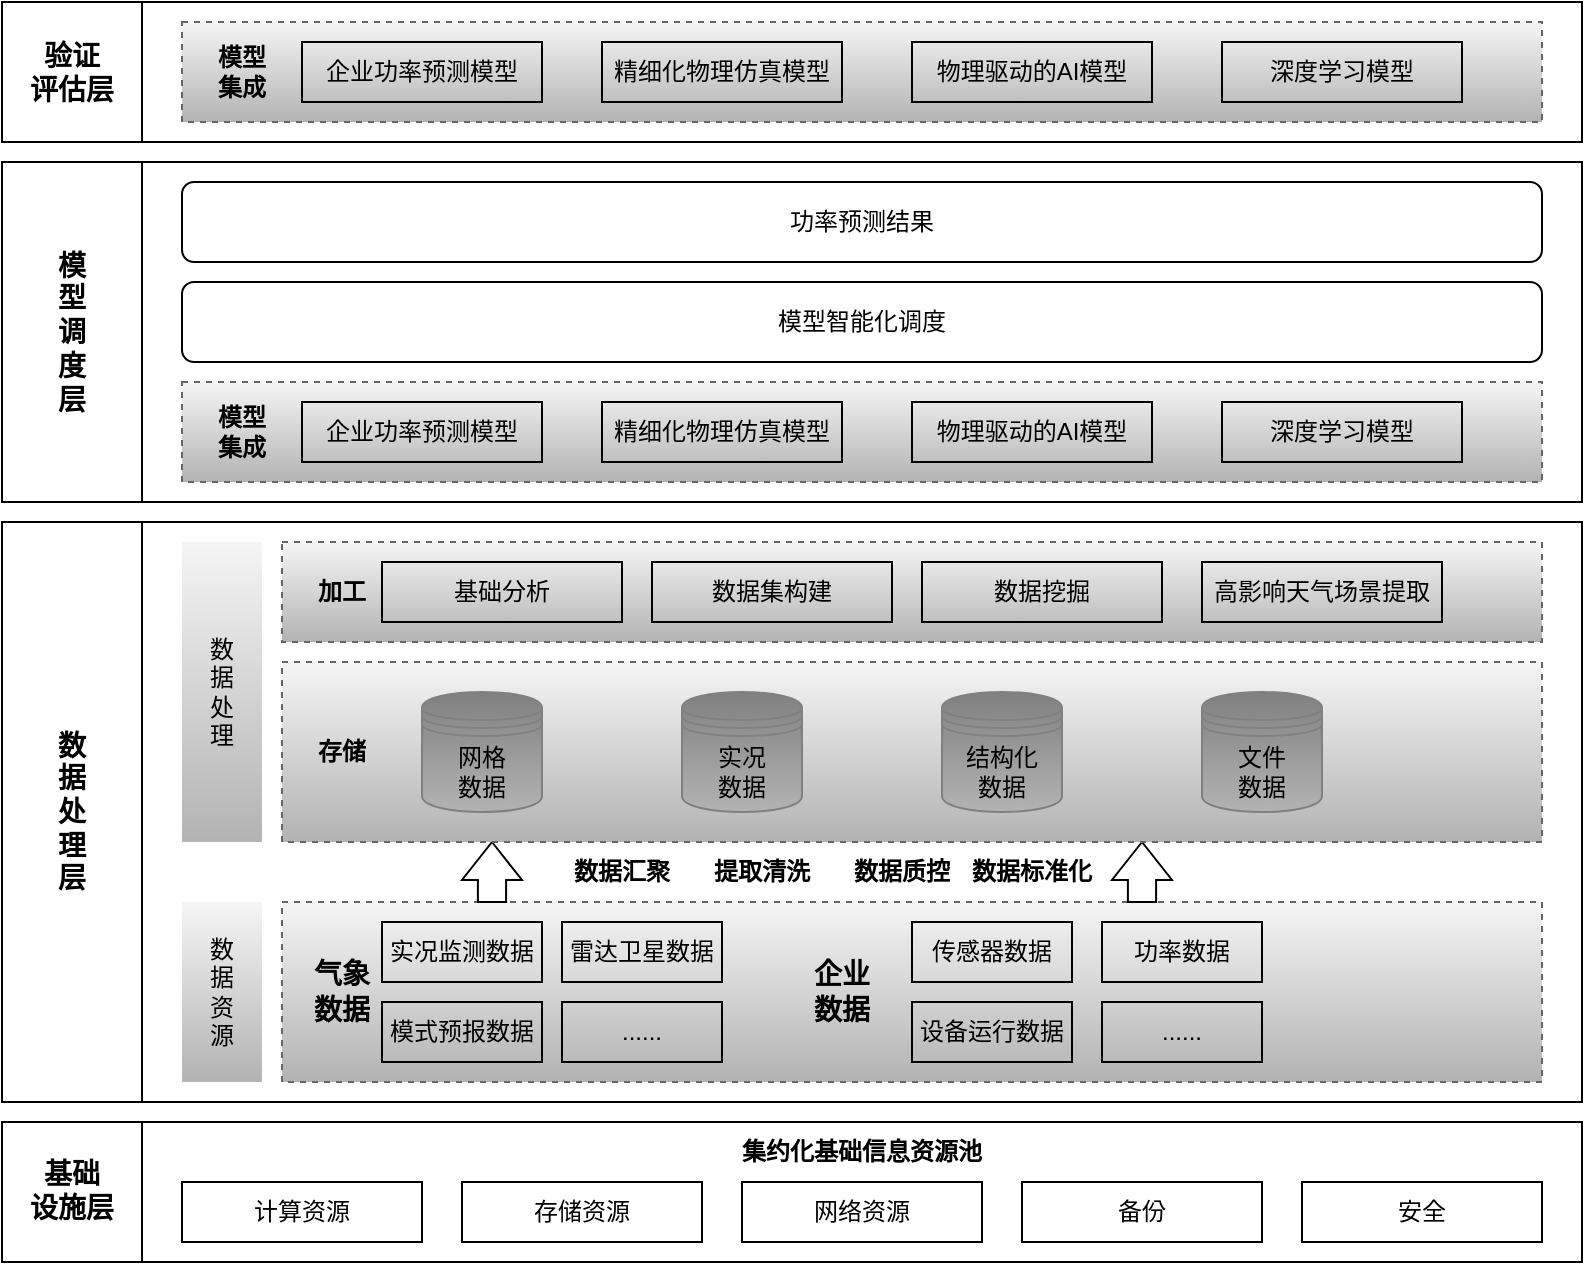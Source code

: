 <mxfile version="24.7.14">
  <diagram name="第 1 页" id="U8_30fp2nvI91OFab40k">
    <mxGraphModel dx="1774" dy="919" grid="1" gridSize="10" guides="1" tooltips="1" connect="1" arrows="1" fold="1" page="1" pageScale="1" pageWidth="827" pageHeight="1169" math="0" shadow="0">
      <root>
        <mxCell id="0" />
        <mxCell id="1" parent="0" />
        <mxCell id="UFrKVk_Evucttn0kIX_x-7" value="" style="rounded=0;whiteSpace=wrap;html=1;fillColor=none;" vertex="1" parent="1">
          <mxGeometry x="100" y="700" width="720" height="70" as="geometry" />
        </mxCell>
        <mxCell id="UFrKVk_Evucttn0kIX_x-15" value="" style="rounded=0;whiteSpace=wrap;html=1;fillColor=none;" vertex="1" parent="1">
          <mxGeometry x="100" y="400" width="720" height="290" as="geometry" />
        </mxCell>
        <mxCell id="UFrKVk_Evucttn0kIX_x-18" value="" style="rounded=0;whiteSpace=wrap;html=1;fillColor=#f5f5f5;gradientColor=#b3b3b3;strokeColor=#666666;dashed=1;" vertex="1" parent="1">
          <mxGeometry x="170" y="590" width="630" height="90" as="geometry" />
        </mxCell>
        <mxCell id="UFrKVk_Evucttn0kIX_x-1" value="计算资源" style="rounded=0;whiteSpace=wrap;html=1;fillColor=none;" vertex="1" parent="1">
          <mxGeometry x="120" y="730" width="120" height="30" as="geometry" />
        </mxCell>
        <mxCell id="UFrKVk_Evucttn0kIX_x-2" value="存储资源" style="rounded=0;whiteSpace=wrap;html=1;fillColor=none;" vertex="1" parent="1">
          <mxGeometry x="260" y="730" width="120" height="30" as="geometry" />
        </mxCell>
        <mxCell id="UFrKVk_Evucttn0kIX_x-3" value="网络资源" style="rounded=0;whiteSpace=wrap;html=1;fillColor=none;" vertex="1" parent="1">
          <mxGeometry x="400" y="730" width="120" height="30" as="geometry" />
        </mxCell>
        <mxCell id="UFrKVk_Evucttn0kIX_x-4" value="备份" style="rounded=0;whiteSpace=wrap;html=1;fillColor=none;" vertex="1" parent="1">
          <mxGeometry x="540" y="730" width="120" height="30" as="geometry" />
        </mxCell>
        <mxCell id="UFrKVk_Evucttn0kIX_x-5" value="安全" style="rounded=0;whiteSpace=wrap;html=1;fillColor=none;" vertex="1" parent="1">
          <mxGeometry x="680" y="730" width="120" height="30" as="geometry" />
        </mxCell>
        <mxCell id="UFrKVk_Evucttn0kIX_x-6" value="&lt;font face=&quot;Times New Roman&quot; style=&quot;font-size: 14px;&quot;&gt;&lt;b style=&quot;&quot;&gt;基础&lt;/b&gt;&lt;/font&gt;&lt;div&gt;&lt;font face=&quot;xRImtguvzTZKVekVsjoN&quot; style=&quot;font-size: 14px;&quot;&gt;&lt;b style=&quot;&quot;&gt;设施层&lt;/b&gt;&lt;/font&gt;&lt;/div&gt;" style="whiteSpace=wrap;html=1;aspect=fixed;fillColor=none;" vertex="1" parent="1">
          <mxGeometry x="30" y="700" width="70" height="70" as="geometry" />
        </mxCell>
        <mxCell id="UFrKVk_Evucttn0kIX_x-8" value="&lt;b&gt;集约化基础信息资源池&lt;/b&gt;" style="text;html=1;align=center;verticalAlign=middle;whiteSpace=wrap;rounded=0;" vertex="1" parent="1">
          <mxGeometry x="355" y="700" width="210" height="30" as="geometry" />
        </mxCell>
        <mxCell id="UFrKVk_Evucttn0kIX_x-13" value="数&lt;div&gt;据&lt;/div&gt;&lt;div&gt;资&lt;/div&gt;&lt;div&gt;源&lt;/div&gt;" style="rounded=0;whiteSpace=wrap;html=1;fillColor=#f5f5f5;strokeColor=none;gradientColor=#b3b3b3;" vertex="1" parent="1">
          <mxGeometry x="120" y="590" width="40" height="90" as="geometry" />
        </mxCell>
        <mxCell id="UFrKVk_Evucttn0kIX_x-17" value="&lt;font style=&quot;font-size: 14px;&quot;&gt;&lt;b style=&quot;&quot;&gt;数&lt;/b&gt;&lt;/font&gt;&lt;div&gt;&lt;font style=&quot;font-size: 14px;&quot;&gt;&lt;b&gt;据&lt;/b&gt;&lt;/font&gt;&lt;/div&gt;&lt;div&gt;&lt;font style=&quot;font-size: 14px;&quot;&gt;&lt;b&gt;处&lt;/b&gt;&lt;/font&gt;&lt;/div&gt;&lt;div&gt;&lt;font style=&quot;font-size: 14px;&quot;&gt;&lt;b&gt;理&lt;/b&gt;&lt;/font&gt;&lt;/div&gt;&lt;div&gt;&lt;span style=&quot;background-color: initial;&quot;&gt;&lt;font face=&quot;Times New Roman&quot; style=&quot;font-size: 14px;&quot;&gt;&lt;b&gt;层&lt;/b&gt;&lt;/font&gt;&lt;/span&gt;&lt;br&gt;&lt;/div&gt;" style="rounded=0;whiteSpace=wrap;html=1;" vertex="1" parent="1">
          <mxGeometry x="30" y="400" width="70" height="290" as="geometry" />
        </mxCell>
        <mxCell id="UFrKVk_Evucttn0kIX_x-19" value="&lt;font face=&quot;Times New Roman&quot; style=&quot;font-size: 14px;&quot;&gt;&lt;b&gt;气象&lt;/b&gt;&lt;/font&gt;&lt;div&gt;&lt;font style=&quot;font-size: 14px;&quot;&gt;&lt;b&gt;数据&lt;/b&gt;&lt;/font&gt;&lt;/div&gt;" style="text;html=1;align=center;verticalAlign=middle;whiteSpace=wrap;rounded=0;" vertex="1" parent="1">
          <mxGeometry x="170" y="605" width="60" height="60" as="geometry" />
        </mxCell>
        <mxCell id="UFrKVk_Evucttn0kIX_x-21" value="实况监测数据" style="rounded=0;whiteSpace=wrap;html=1;fillColor=none;" vertex="1" parent="1">
          <mxGeometry x="220" y="600" width="80" height="30" as="geometry" />
        </mxCell>
        <mxCell id="UFrKVk_Evucttn0kIX_x-22" value="模式预报数据" style="rounded=0;whiteSpace=wrap;html=1;fillColor=none;" vertex="1" parent="1">
          <mxGeometry x="220" y="640" width="80" height="30" as="geometry" />
        </mxCell>
        <mxCell id="UFrKVk_Evucttn0kIX_x-23" value="雷达卫星数据" style="rounded=0;whiteSpace=wrap;html=1;fillColor=none;" vertex="1" parent="1">
          <mxGeometry x="310" y="600" width="80" height="30" as="geometry" />
        </mxCell>
        <mxCell id="UFrKVk_Evucttn0kIX_x-24" value="......" style="rounded=0;whiteSpace=wrap;html=1;fillColor=none;" vertex="1" parent="1">
          <mxGeometry x="310" y="640" width="80" height="30" as="geometry" />
        </mxCell>
        <mxCell id="UFrKVk_Evucttn0kIX_x-34" value="&lt;font face=&quot;Times New Roman&quot; style=&quot;font-size: 14px;&quot;&gt;&lt;b&gt;企业&lt;/b&gt;&lt;/font&gt;&lt;div&gt;&lt;font style=&quot;font-size: 14px;&quot;&gt;&lt;b&gt;数据&lt;/b&gt;&lt;/font&gt;&lt;/div&gt;" style="text;html=1;align=center;verticalAlign=middle;whiteSpace=wrap;rounded=0;" vertex="1" parent="1">
          <mxGeometry x="420" y="605" width="60" height="60" as="geometry" />
        </mxCell>
        <mxCell id="UFrKVk_Evucttn0kIX_x-35" value="传感器数据" style="rounded=0;whiteSpace=wrap;html=1;fillColor=none;" vertex="1" parent="1">
          <mxGeometry x="485" y="600" width="80" height="30" as="geometry" />
        </mxCell>
        <mxCell id="UFrKVk_Evucttn0kIX_x-36" value="功率数据" style="rounded=0;whiteSpace=wrap;html=1;fillColor=none;" vertex="1" parent="1">
          <mxGeometry x="580" y="600" width="80" height="30" as="geometry" />
        </mxCell>
        <mxCell id="UFrKVk_Evucttn0kIX_x-37" value="设备运行数据" style="rounded=0;whiteSpace=wrap;html=1;fillColor=none;" vertex="1" parent="1">
          <mxGeometry x="485" y="640" width="80" height="30" as="geometry" />
        </mxCell>
        <mxCell id="UFrKVk_Evucttn0kIX_x-38" value="......" style="rounded=0;whiteSpace=wrap;html=1;fillColor=none;" vertex="1" parent="1">
          <mxGeometry x="580" y="640" width="80" height="30" as="geometry" />
        </mxCell>
        <mxCell id="UFrKVk_Evucttn0kIX_x-39" value="数&lt;div&gt;据&lt;/div&gt;&lt;div&gt;处&lt;/div&gt;&lt;div&gt;理&lt;/div&gt;" style="rounded=0;whiteSpace=wrap;html=1;fillColor=#f5f5f5;strokeColor=none;gradientColor=#b3b3b3;" vertex="1" parent="1">
          <mxGeometry x="120" y="410" width="40" height="150" as="geometry" />
        </mxCell>
        <mxCell id="UFrKVk_Evucttn0kIX_x-42" value="" style="html=1;shadow=0;dashed=0;align=center;verticalAlign=middle;shape=mxgraph.arrows2.arrow;dy=0.53;dx=19;direction=north;notch=0;" vertex="1" parent="1">
          <mxGeometry x="260" y="560" width="30" height="30" as="geometry" />
        </mxCell>
        <mxCell id="UFrKVk_Evucttn0kIX_x-43" value="" style="html=1;shadow=0;dashed=0;align=center;verticalAlign=middle;shape=mxgraph.arrows2.arrow;dy=0.53;dx=19;direction=north;notch=0;" vertex="1" parent="1">
          <mxGeometry x="585" y="560" width="30" height="30" as="geometry" />
        </mxCell>
        <mxCell id="UFrKVk_Evucttn0kIX_x-44" value="&lt;b&gt;数据汇聚&lt;/b&gt;" style="text;html=1;align=center;verticalAlign=middle;whiteSpace=wrap;rounded=0;" vertex="1" parent="1">
          <mxGeometry x="310" y="560" width="60" height="30" as="geometry" />
        </mxCell>
        <mxCell id="UFrKVk_Evucttn0kIX_x-45" value="&lt;b&gt;提取清洗&lt;/b&gt;" style="text;html=1;align=center;verticalAlign=middle;whiteSpace=wrap;rounded=0;" vertex="1" parent="1">
          <mxGeometry x="380" y="560" width="60" height="30" as="geometry" />
        </mxCell>
        <mxCell id="UFrKVk_Evucttn0kIX_x-46" value="&lt;b&gt;数据质控&lt;/b&gt;" style="text;html=1;align=center;verticalAlign=middle;whiteSpace=wrap;rounded=0;" vertex="1" parent="1">
          <mxGeometry x="450" y="560" width="60" height="30" as="geometry" />
        </mxCell>
        <mxCell id="UFrKVk_Evucttn0kIX_x-47" value="&lt;b&gt;数据标准化&lt;/b&gt;" style="text;html=1;align=center;verticalAlign=middle;whiteSpace=wrap;rounded=0;" vertex="1" parent="1">
          <mxGeometry x="510" y="560" width="70" height="30" as="geometry" />
        </mxCell>
        <mxCell id="UFrKVk_Evucttn0kIX_x-48" value="" style="rounded=0;whiteSpace=wrap;html=1;fillColor=#f5f5f5;gradientColor=#b3b3b3;strokeColor=#666666;dashed=1;" vertex="1" parent="1">
          <mxGeometry x="170" y="470" width="630" height="90" as="geometry" />
        </mxCell>
        <mxCell id="UFrKVk_Evucttn0kIX_x-49" value="&lt;b&gt;存储&lt;/b&gt;" style="text;html=1;align=center;verticalAlign=middle;whiteSpace=wrap;rounded=0;" vertex="1" parent="1">
          <mxGeometry x="170" y="500" width="60" height="30" as="geometry" />
        </mxCell>
        <mxCell id="UFrKVk_Evucttn0kIX_x-50" value="" style="shape=datastore;whiteSpace=wrap;html=1;fillColor=#808080;gradientColor=#b3b3b3;strokeColor=#808080;" vertex="1" parent="1">
          <mxGeometry x="240" y="485" width="60" height="60" as="geometry" />
        </mxCell>
        <mxCell id="UFrKVk_Evucttn0kIX_x-51" value="网格&lt;div&gt;数据&lt;/div&gt;" style="text;html=1;align=center;verticalAlign=middle;whiteSpace=wrap;rounded=0;" vertex="1" parent="1">
          <mxGeometry x="240" y="510" width="60" height="30" as="geometry" />
        </mxCell>
        <mxCell id="UFrKVk_Evucttn0kIX_x-52" value="实况&lt;div&gt;数据&lt;/div&gt;" style="shape=datastore;whiteSpace=wrap;html=1;fillColor=#808080;gradientColor=#b3b3b3;strokeColor=#808080;" vertex="1" parent="1">
          <mxGeometry x="370" y="485" width="60" height="60" as="geometry" />
        </mxCell>
        <mxCell id="UFrKVk_Evucttn0kIX_x-53" value="结构化&lt;div&gt;数据&lt;/div&gt;" style="shape=datastore;whiteSpace=wrap;html=1;fillColor=#808080;gradientColor=#b3b3b3;strokeColor=#808080;" vertex="1" parent="1">
          <mxGeometry x="500" y="485" width="60" height="60" as="geometry" />
        </mxCell>
        <mxCell id="UFrKVk_Evucttn0kIX_x-54" value="&lt;div&gt;文件&lt;/div&gt;&lt;div&gt;数据&lt;/div&gt;" style="shape=datastore;whiteSpace=wrap;html=1;fillColor=#808080;gradientColor=#b3b3b3;strokeColor=#808080;" vertex="1" parent="1">
          <mxGeometry x="630" y="485" width="60" height="60" as="geometry" />
        </mxCell>
        <mxCell id="UFrKVk_Evucttn0kIX_x-55" value="" style="rounded=0;whiteSpace=wrap;html=1;fillColor=#f5f5f5;gradientColor=#b3b3b3;strokeColor=#666666;dashed=1;" vertex="1" parent="1">
          <mxGeometry x="170" y="410" width="630" height="50" as="geometry" />
        </mxCell>
        <mxCell id="UFrKVk_Evucttn0kIX_x-56" value="&lt;b&gt;加工&lt;/b&gt;" style="text;html=1;align=center;verticalAlign=middle;whiteSpace=wrap;rounded=0;" vertex="1" parent="1">
          <mxGeometry x="170" y="420" width="60" height="30" as="geometry" />
        </mxCell>
        <mxCell id="UFrKVk_Evucttn0kIX_x-57" value="基础分析" style="rounded=0;whiteSpace=wrap;html=1;fillColor=none;" vertex="1" parent="1">
          <mxGeometry x="220" y="420" width="120" height="30" as="geometry" />
        </mxCell>
        <mxCell id="UFrKVk_Evucttn0kIX_x-58" value="数据集构建" style="rounded=0;whiteSpace=wrap;html=1;fillColor=none;" vertex="1" parent="1">
          <mxGeometry x="355" y="420" width="120" height="30" as="geometry" />
        </mxCell>
        <mxCell id="UFrKVk_Evucttn0kIX_x-59" value="数据挖掘" style="rounded=0;whiteSpace=wrap;html=1;fillColor=none;" vertex="1" parent="1">
          <mxGeometry x="490" y="420" width="120" height="30" as="geometry" />
        </mxCell>
        <mxCell id="UFrKVk_Evucttn0kIX_x-60" value="高影响天气场景提取" style="rounded=0;whiteSpace=wrap;html=1;fillColor=none;" vertex="1" parent="1">
          <mxGeometry x="630" y="420" width="120" height="30" as="geometry" />
        </mxCell>
        <mxCell id="UFrKVk_Evucttn0kIX_x-61" value="" style="rounded=0;whiteSpace=wrap;html=1;fillColor=none;" vertex="1" parent="1">
          <mxGeometry x="100" y="220" width="720" height="170" as="geometry" />
        </mxCell>
        <mxCell id="UFrKVk_Evucttn0kIX_x-62" value="" style="rounded=0;whiteSpace=wrap;html=1;fillColor=#f5f5f5;gradientColor=#b3b3b3;strokeColor=#666666;dashed=1;" vertex="1" parent="1">
          <mxGeometry x="120" y="330" width="680" height="50" as="geometry" />
        </mxCell>
        <mxCell id="UFrKVk_Evucttn0kIX_x-64" value="&lt;div&gt;&lt;span style=&quot;font-size: 14px;&quot;&gt;&lt;b&gt;模&lt;/b&gt;&lt;/span&gt;&lt;/div&gt;&lt;div&gt;&lt;span style=&quot;font-size: 14px;&quot;&gt;&lt;b&gt;型&lt;/b&gt;&lt;/span&gt;&lt;/div&gt;&lt;div&gt;&lt;span style=&quot;font-size: 14px;&quot;&gt;&lt;b&gt;调&lt;/b&gt;&lt;/span&gt;&lt;/div&gt;&lt;div&gt;&lt;span style=&quot;font-size: 14px;&quot;&gt;&lt;b&gt;度&lt;/b&gt;&lt;/span&gt;&lt;/div&gt;&lt;div&gt;&lt;span style=&quot;font-size: 14px;&quot;&gt;&lt;b&gt;层&lt;/b&gt;&lt;/span&gt;&lt;/div&gt;" style="rounded=0;whiteSpace=wrap;html=1;" vertex="1" parent="1">
          <mxGeometry x="30" y="220" width="70" height="170" as="geometry" />
        </mxCell>
        <mxCell id="UFrKVk_Evucttn0kIX_x-95" value="&lt;div&gt;&lt;b&gt;模&lt;span style=&quot;background-color: initial;&quot;&gt;型&lt;/span&gt;&lt;/b&gt;&lt;/div&gt;&lt;div&gt;&lt;b&gt;集成&lt;/b&gt;&lt;/div&gt;" style="text;html=1;align=center;verticalAlign=middle;whiteSpace=wrap;rounded=0;" vertex="1" parent="1">
          <mxGeometry x="120" y="340" width="60" height="30" as="geometry" />
        </mxCell>
        <mxCell id="UFrKVk_Evucttn0kIX_x-96" value="企业功率预测模型" style="rounded=0;whiteSpace=wrap;html=1;fillColor=none;" vertex="1" parent="1">
          <mxGeometry x="180" y="340" width="120" height="30" as="geometry" />
        </mxCell>
        <mxCell id="UFrKVk_Evucttn0kIX_x-97" value="精细化物理仿真模型" style="rounded=0;whiteSpace=wrap;html=1;fillColor=none;" vertex="1" parent="1">
          <mxGeometry x="330" y="340" width="120" height="30" as="geometry" />
        </mxCell>
        <mxCell id="UFrKVk_Evucttn0kIX_x-98" value="物理驱动的AI模型" style="rounded=0;whiteSpace=wrap;html=1;fillColor=none;" vertex="1" parent="1">
          <mxGeometry x="485" y="340" width="120" height="30" as="geometry" />
        </mxCell>
        <mxCell id="UFrKVk_Evucttn0kIX_x-99" value="深度学习模型" style="rounded=0;whiteSpace=wrap;html=1;fillColor=none;" vertex="1" parent="1">
          <mxGeometry x="640" y="340" width="120" height="30" as="geometry" />
        </mxCell>
        <mxCell id="UFrKVk_Evucttn0kIX_x-101" value="模型智能化调度" style="rounded=1;whiteSpace=wrap;html=1;" vertex="1" parent="1">
          <mxGeometry x="120" y="280" width="680" height="40" as="geometry" />
        </mxCell>
        <mxCell id="UFrKVk_Evucttn0kIX_x-102" value="功率预测结果" style="rounded=1;whiteSpace=wrap;html=1;" vertex="1" parent="1">
          <mxGeometry x="120" y="230" width="680" height="40" as="geometry" />
        </mxCell>
        <mxCell id="UFrKVk_Evucttn0kIX_x-103" value="" style="rounded=0;whiteSpace=wrap;html=1;fillColor=none;" vertex="1" parent="1">
          <mxGeometry x="100" y="140" width="720" height="70" as="geometry" />
        </mxCell>
        <mxCell id="UFrKVk_Evucttn0kIX_x-104" value="" style="rounded=0;whiteSpace=wrap;html=1;fillColor=#f5f5f5;gradientColor=#b3b3b3;strokeColor=#666666;dashed=1;" vertex="1" parent="1">
          <mxGeometry x="120" y="150" width="680" height="50" as="geometry" />
        </mxCell>
        <mxCell id="UFrKVk_Evucttn0kIX_x-105" value="&lt;span style=&quot;font-size: 14px;&quot;&gt;&lt;b&gt;验证&lt;/b&gt;&lt;/span&gt;&lt;div&gt;&lt;span style=&quot;font-size: 14px;&quot;&gt;&lt;b&gt;评估层&lt;/b&gt;&lt;/span&gt;&lt;/div&gt;" style="rounded=0;whiteSpace=wrap;html=1;" vertex="1" parent="1">
          <mxGeometry x="30" y="140" width="70" height="70" as="geometry" />
        </mxCell>
        <mxCell id="UFrKVk_Evucttn0kIX_x-106" value="&lt;div&gt;&lt;b&gt;模&lt;span style=&quot;background-color: initial;&quot;&gt;型&lt;/span&gt;&lt;/b&gt;&lt;/div&gt;&lt;div&gt;&lt;b&gt;集成&lt;/b&gt;&lt;/div&gt;" style="text;html=1;align=center;verticalAlign=middle;whiteSpace=wrap;rounded=0;" vertex="1" parent="1">
          <mxGeometry x="120" y="160" width="60" height="30" as="geometry" />
        </mxCell>
        <mxCell id="UFrKVk_Evucttn0kIX_x-107" value="企业功率预测模型" style="rounded=0;whiteSpace=wrap;html=1;fillColor=none;" vertex="1" parent="1">
          <mxGeometry x="180" y="160" width="120" height="30" as="geometry" />
        </mxCell>
        <mxCell id="UFrKVk_Evucttn0kIX_x-108" value="精细化物理仿真模型" style="rounded=0;whiteSpace=wrap;html=1;fillColor=none;" vertex="1" parent="1">
          <mxGeometry x="330" y="160" width="120" height="30" as="geometry" />
        </mxCell>
        <mxCell id="UFrKVk_Evucttn0kIX_x-109" value="物理驱动的AI模型" style="rounded=0;whiteSpace=wrap;html=1;fillColor=none;" vertex="1" parent="1">
          <mxGeometry x="485" y="160" width="120" height="30" as="geometry" />
        </mxCell>
        <mxCell id="UFrKVk_Evucttn0kIX_x-110" value="深度学习模型" style="rounded=0;whiteSpace=wrap;html=1;fillColor=none;" vertex="1" parent="1">
          <mxGeometry x="640" y="160" width="120" height="30" as="geometry" />
        </mxCell>
      </root>
    </mxGraphModel>
  </diagram>
</mxfile>
